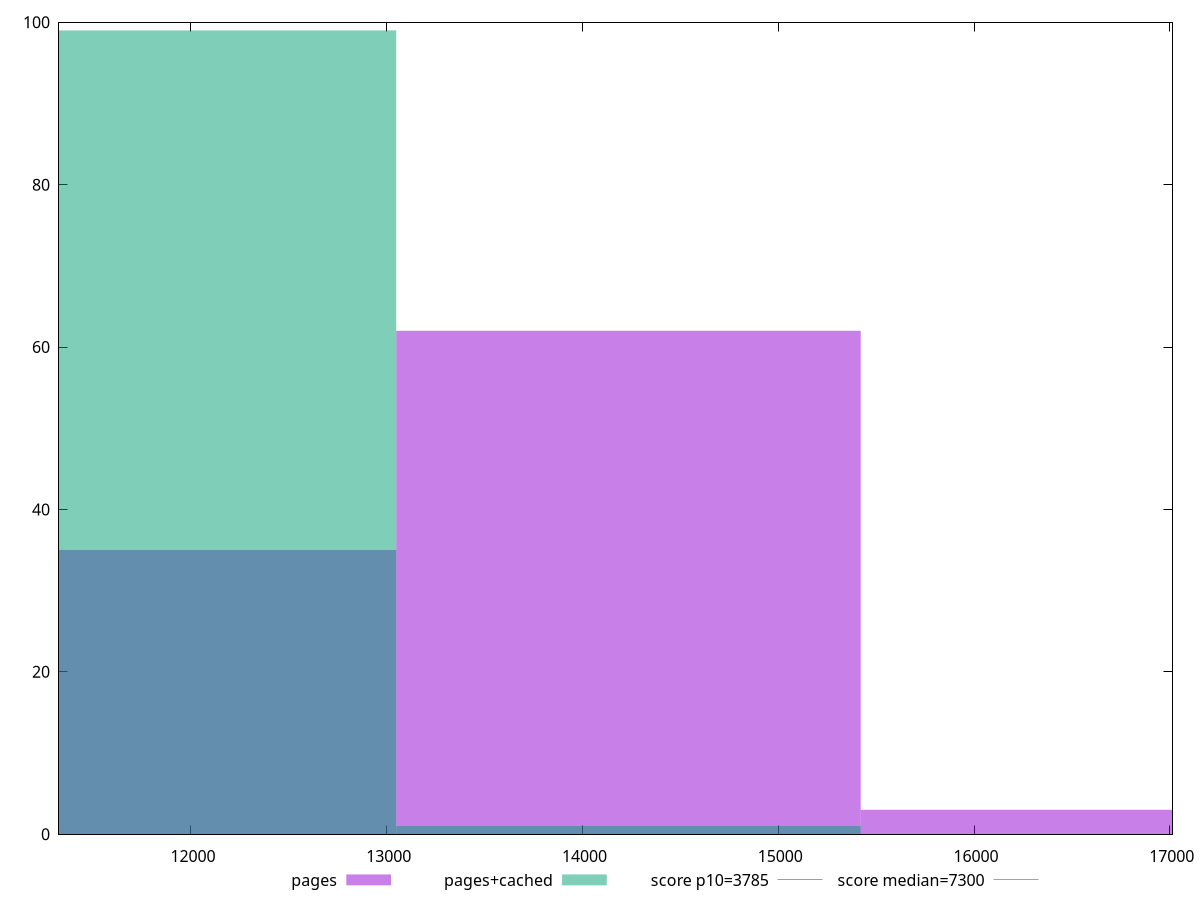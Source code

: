reset

$pages <<EOF
16607.220494306002 3
11862.300353075716 35
14234.76042369086 62
EOF

$pagesCached <<EOF
14234.76042369086 1
11862.300353075716 99
EOF

set key outside below
set boxwidth 2372.460070615143
set xrange [11325.976499999997:17013.625]
set yrange [0:100]
set trange [0:100]
set style fill transparent solid 0.5 noborder

set parametric
set terminal svg size 640, 500 enhanced background rgb 'white'
set output "report_00009_2021-02-08T22-37-41.559Z/interactive/comparison/histogram/0_vs_1.svg"

plot $pages title "pages" with boxes, \
     $pagesCached title "pages+cached" with boxes, \
     3785,t title "score p10=3785", \
     7300,t title "score median=7300"

reset
